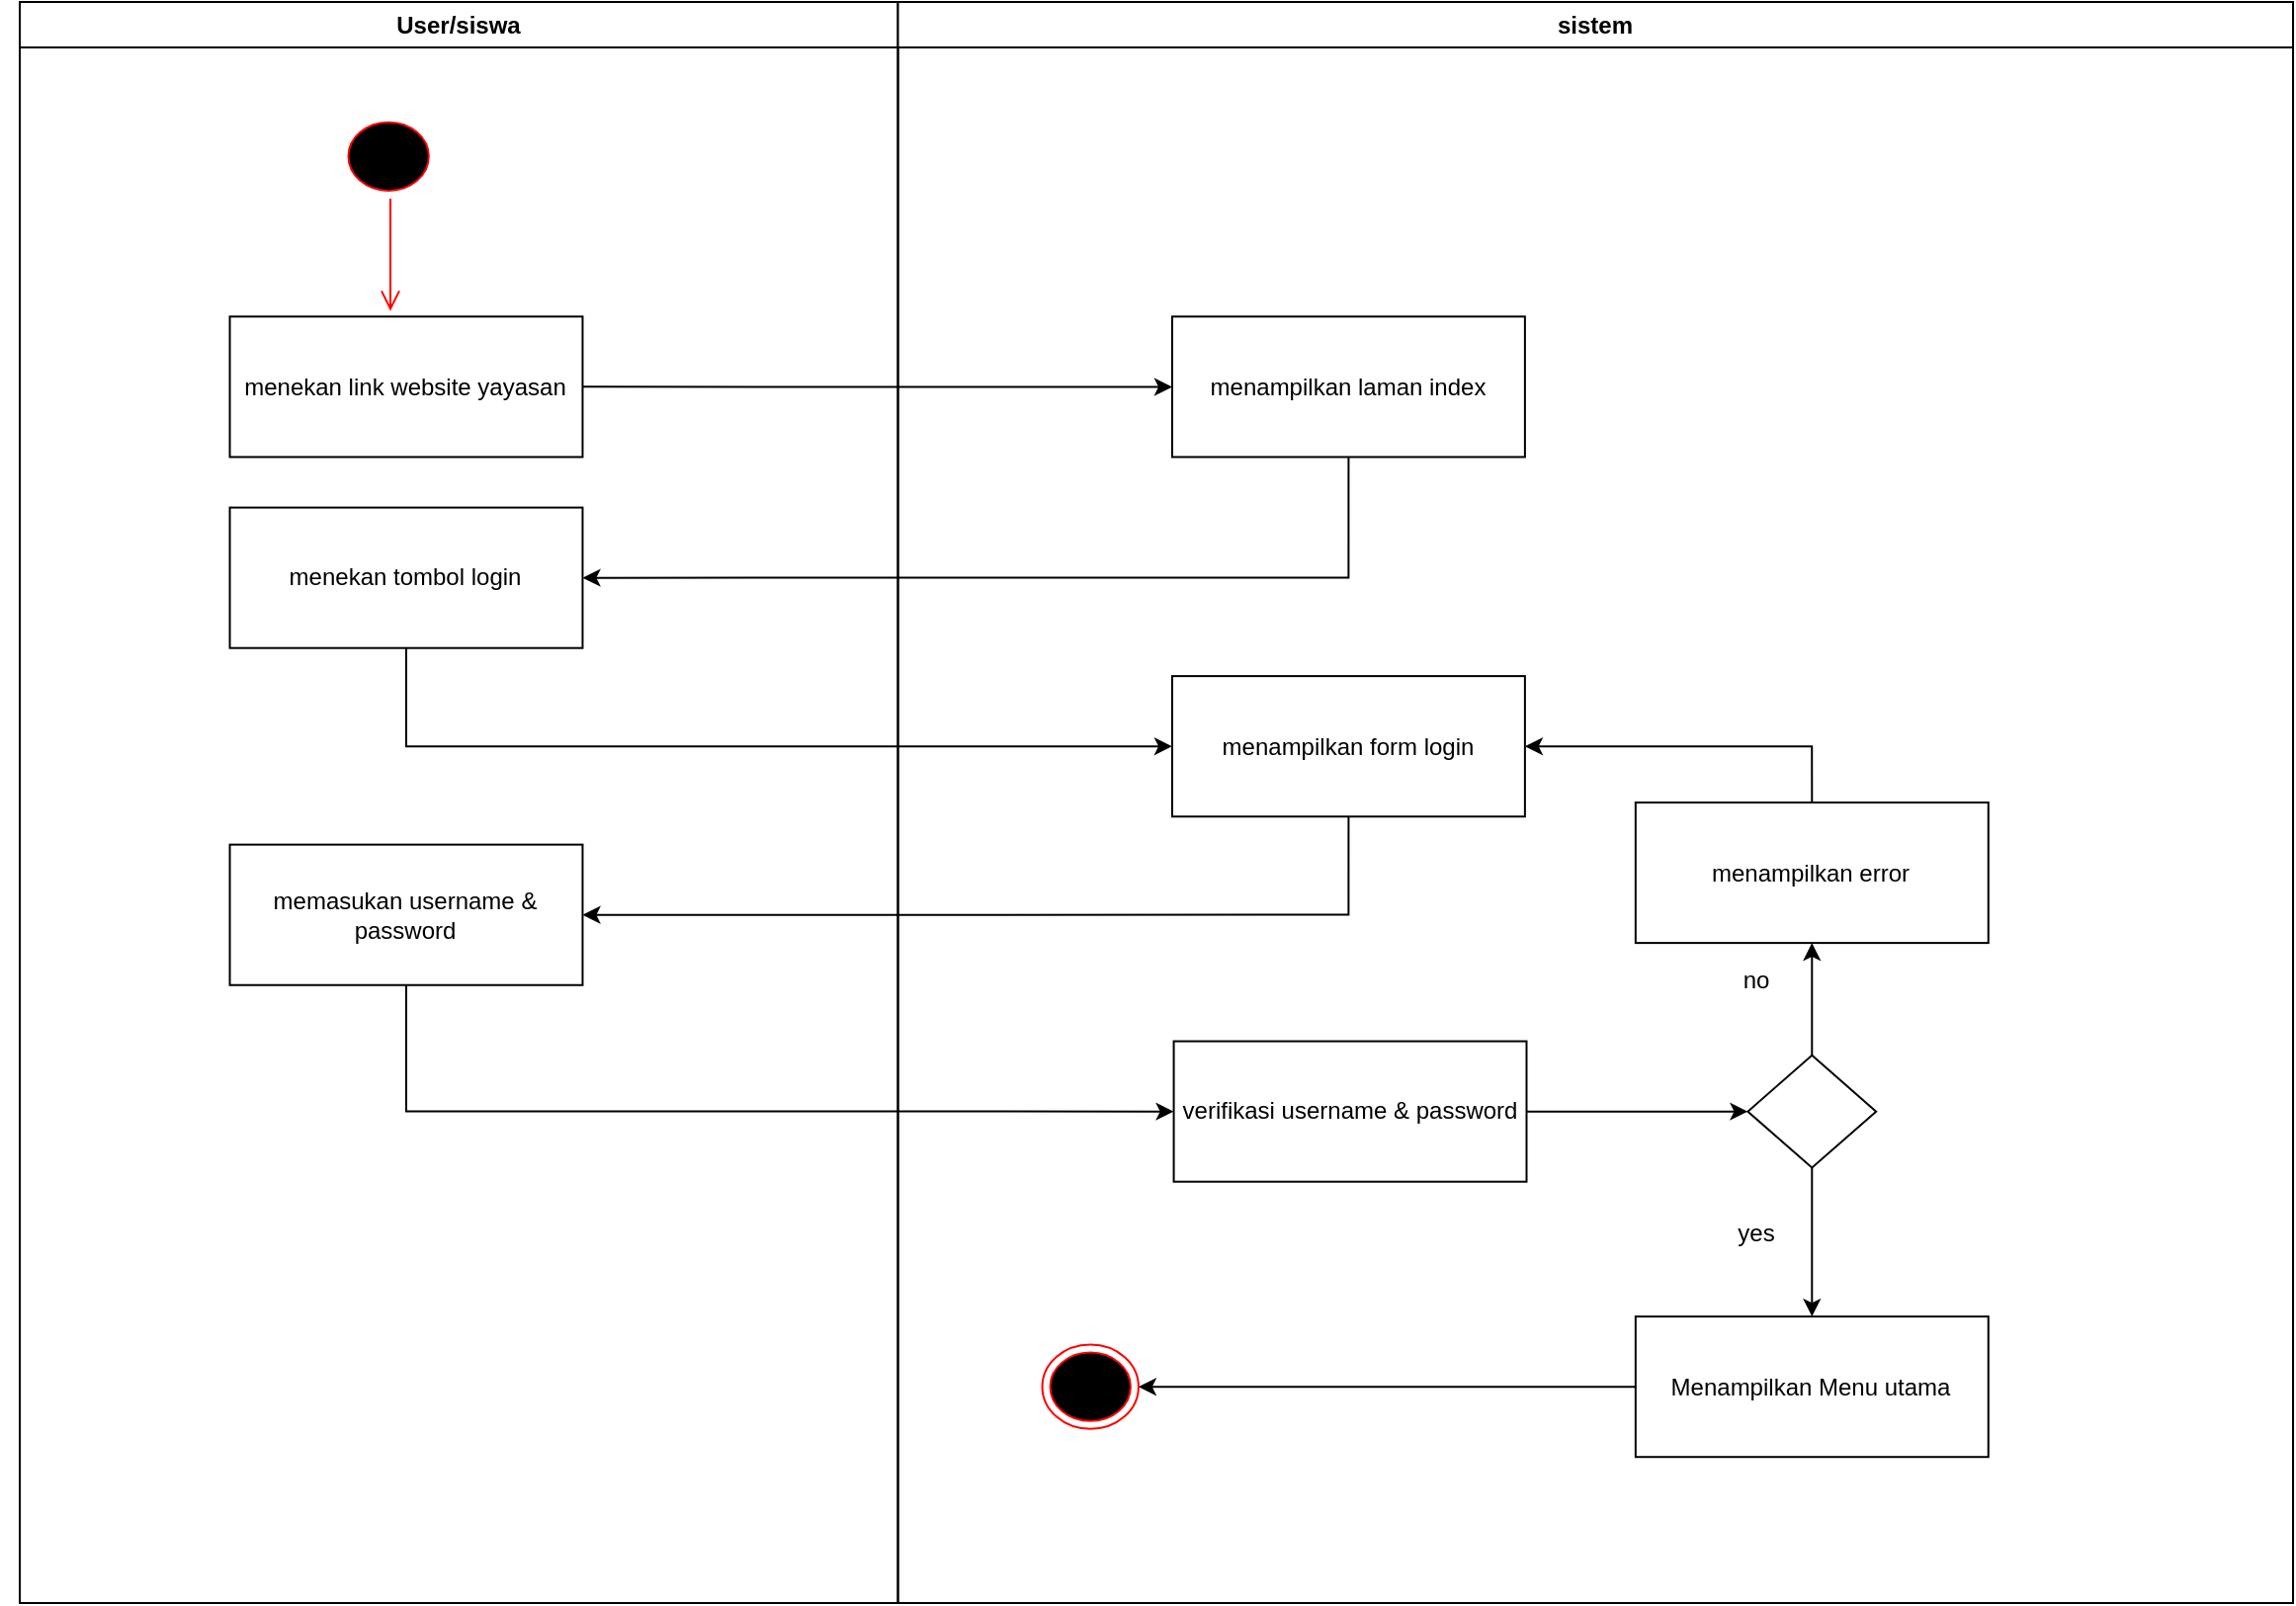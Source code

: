 <mxfile version="22.0.8" type="device">
  <diagram name="Page-1" id="e7e014a7-5840-1c2e-5031-d8a46d1fe8dd">
    <mxGraphModel dx="1434" dy="833" grid="1" gridSize="10" guides="1" tooltips="1" connect="1" arrows="1" fold="1" page="1" pageScale="1" pageWidth="1169" pageHeight="826" background="none" math="0" shadow="0">
      <root>
        <mxCell id="0" />
        <mxCell id="1" parent="0" />
        <mxCell id="g4AIVwZiYFkUBo2pcc6z-64" value="" style="group" vertex="1" connectable="0" parent="1">
          <mxGeometry y="10" width="1160" height="810" as="geometry" />
        </mxCell>
        <mxCell id="2" value="User/siswa" style="swimlane;whiteSpace=wrap;snapToPoint=0;" parent="g4AIVwZiYFkUBo2pcc6z-64" vertex="1">
          <mxGeometry x="10" width="444.27" height="810" as="geometry" />
        </mxCell>
        <mxCell id="5" value="" style="ellipse;shape=startState;fillColor=#000000;strokeColor=#ff0000;snapToPoint=0;" parent="2" vertex="1">
          <mxGeometry x="162.238" y="56.842" width="48.671" height="42.632" as="geometry" />
        </mxCell>
        <mxCell id="6" value="" style="edgeStyle=elbowEdgeStyle;elbow=horizontal;verticalAlign=bottom;endArrow=open;endSize=8;strokeColor=#FF0000;endFill=1;rounded=0;snapToPoint=0;" parent="2" source="5" edge="1">
          <mxGeometry x="162.238" y="56.842" as="geometry">
            <mxPoint x="187.385" y="156.316" as="targetPoint" />
          </mxGeometry>
        </mxCell>
        <mxCell id="g4AIVwZiYFkUBo2pcc6z-41" value="menekan link website yayasan" style="html=1;whiteSpace=wrap;snapToPoint=0;" vertex="1" parent="2">
          <mxGeometry x="106.266" y="159.158" width="178.462" height="71.053" as="geometry" />
        </mxCell>
        <mxCell id="g4AIVwZiYFkUBo2pcc6z-44" value="menekan tombol login" style="html=1;whiteSpace=wrap;snapToPoint=0;" vertex="1" parent="2">
          <mxGeometry x="106.266" y="255.789" width="178.462" height="71.053" as="geometry" />
        </mxCell>
        <mxCell id="g4AIVwZiYFkUBo2pcc6z-49" value="memasukan username &amp;amp; password" style="html=1;whiteSpace=wrap;snapToPoint=0;" vertex="1" parent="2">
          <mxGeometry x="106.266" y="426.316" width="178.462" height="71.053" as="geometry" />
        </mxCell>
        <mxCell id="3" value="sistem" style="swimlane;whiteSpace=wrap;snapToPoint=0;" parent="g4AIVwZiYFkUBo2pcc6z-64" vertex="1">
          <mxGeometry x="454.266" width="705.734" height="810.0" as="geometry" />
        </mxCell>
        <mxCell id="g4AIVwZiYFkUBo2pcc6z-42" value="menampilkan laman index" style="html=1;whiteSpace=wrap;snapToPoint=0;" vertex="1" parent="3">
          <mxGeometry x="138.713" y="159.158" width="178.462" height="71.053" as="geometry" />
        </mxCell>
        <mxCell id="g4AIVwZiYFkUBo2pcc6z-46" value="menampilkan form login" style="html=1;whiteSpace=wrap;snapToPoint=0;" vertex="1" parent="3">
          <mxGeometry x="138.713" y="341.053" width="178.462" height="71.053" as="geometry" />
        </mxCell>
        <mxCell id="g4AIVwZiYFkUBo2pcc6z-54" style="edgeStyle=orthogonalEdgeStyle;rounded=0;orthogonalLoop=1;jettySize=auto;html=1;exitX=1;exitY=0.5;exitDx=0;exitDy=0;snapToPoint=0;" edge="1" parent="3" source="g4AIVwZiYFkUBo2pcc6z-51" target="g4AIVwZiYFkUBo2pcc6z-53">
          <mxGeometry relative="1" as="geometry" />
        </mxCell>
        <mxCell id="g4AIVwZiYFkUBo2pcc6z-51" value="verifikasi username &amp;amp; password" style="html=1;whiteSpace=wrap;snapToPoint=0;" vertex="1" parent="3">
          <mxGeometry x="139.524" y="525.789" width="178.462" height="71.053" as="geometry" />
        </mxCell>
        <mxCell id="g4AIVwZiYFkUBo2pcc6z-56" style="edgeStyle=orthogonalEdgeStyle;rounded=0;orthogonalLoop=1;jettySize=auto;html=1;exitX=0.5;exitY=1;exitDx=0;exitDy=0;entryX=0.5;entryY=0;entryDx=0;entryDy=0;snapToPoint=0;" edge="1" parent="3" source="g4AIVwZiYFkUBo2pcc6z-53" target="g4AIVwZiYFkUBo2pcc6z-55">
          <mxGeometry relative="1" as="geometry" />
        </mxCell>
        <mxCell id="g4AIVwZiYFkUBo2pcc6z-59" style="edgeStyle=orthogonalEdgeStyle;rounded=0;orthogonalLoop=1;jettySize=auto;html=1;exitX=0.5;exitY=0;exitDx=0;exitDy=0;entryX=0.5;entryY=1;entryDx=0;entryDy=0;snapToPoint=0;" edge="1" parent="3" source="g4AIVwZiYFkUBo2pcc6z-53" target="g4AIVwZiYFkUBo2pcc6z-58">
          <mxGeometry relative="1" as="geometry" />
        </mxCell>
        <mxCell id="g4AIVwZiYFkUBo2pcc6z-53" value="" style="rhombus;whiteSpace=wrap;html=1;snapToPoint=0;" vertex="1" parent="3">
          <mxGeometry x="429.93" y="532.895" width="64.895" height="56.842" as="geometry" />
        </mxCell>
        <mxCell id="g4AIVwZiYFkUBo2pcc6z-63" style="edgeStyle=orthogonalEdgeStyle;rounded=0;orthogonalLoop=1;jettySize=auto;html=1;exitX=0;exitY=0.5;exitDx=0;exitDy=0;entryX=1;entryY=0.5;entryDx=0;entryDy=0;snapToPoint=0;" edge="1" parent="3" source="g4AIVwZiYFkUBo2pcc6z-55" target="g4AIVwZiYFkUBo2pcc6z-62">
          <mxGeometry relative="1" as="geometry" />
        </mxCell>
        <mxCell id="g4AIVwZiYFkUBo2pcc6z-55" value="Menampilkan Menu utama" style="html=1;whiteSpace=wrap;snapToPoint=0;" vertex="1" parent="3">
          <mxGeometry x="373.147" y="665.053" width="178.462" height="71.053" as="geometry" />
        </mxCell>
        <mxCell id="g4AIVwZiYFkUBo2pcc6z-60" style="edgeStyle=orthogonalEdgeStyle;rounded=0;orthogonalLoop=1;jettySize=auto;html=1;exitX=0.5;exitY=0;exitDx=0;exitDy=0;entryX=1;entryY=0.5;entryDx=0;entryDy=0;snapToPoint=0;" edge="1" parent="3" source="g4AIVwZiYFkUBo2pcc6z-58" target="g4AIVwZiYFkUBo2pcc6z-46">
          <mxGeometry relative="1" as="geometry" />
        </mxCell>
        <mxCell id="g4AIVwZiYFkUBo2pcc6z-58" value="menampilkan error" style="html=1;whiteSpace=wrap;snapToPoint=0;" vertex="1" parent="3">
          <mxGeometry x="373.147" y="405.0" width="178.462" height="71.053" as="geometry" />
        </mxCell>
        <mxCell id="g4AIVwZiYFkUBo2pcc6z-62" value="" style="ellipse;html=1;shape=endState;fillColor=#000000;strokeColor=#ff0000;snapToPoint=0;" vertex="1" parent="3">
          <mxGeometry x="73.007" y="679.263" width="48.671" height="42.632" as="geometry" />
        </mxCell>
        <mxCell id="g4AIVwZiYFkUBo2pcc6z-43" style="edgeStyle=orthogonalEdgeStyle;rounded=0;orthogonalLoop=1;jettySize=auto;html=1;exitX=1;exitY=0.5;exitDx=0;exitDy=0;snapToPoint=0;" edge="1" parent="g4AIVwZiYFkUBo2pcc6z-64" source="g4AIVwZiYFkUBo2pcc6z-41" target="g4AIVwZiYFkUBo2pcc6z-42">
          <mxGeometry relative="1" as="geometry" />
        </mxCell>
        <mxCell id="g4AIVwZiYFkUBo2pcc6z-45" style="edgeStyle=orthogonalEdgeStyle;rounded=0;orthogonalLoop=1;jettySize=auto;html=1;exitX=0.5;exitY=1;exitDx=0;exitDy=0;entryX=1;entryY=0.5;entryDx=0;entryDy=0;snapToPoint=0;" edge="1" parent="g4AIVwZiYFkUBo2pcc6z-64" source="g4AIVwZiYFkUBo2pcc6z-42" target="g4AIVwZiYFkUBo2pcc6z-44">
          <mxGeometry relative="1" as="geometry" />
        </mxCell>
        <mxCell id="g4AIVwZiYFkUBo2pcc6z-47" style="edgeStyle=orthogonalEdgeStyle;rounded=0;orthogonalLoop=1;jettySize=auto;html=1;exitX=0.5;exitY=1;exitDx=0;exitDy=0;entryX=0;entryY=0.5;entryDx=0;entryDy=0;snapToPoint=0;" edge="1" parent="g4AIVwZiYFkUBo2pcc6z-64" source="g4AIVwZiYFkUBo2pcc6z-44" target="g4AIVwZiYFkUBo2pcc6z-46">
          <mxGeometry relative="1" as="geometry" />
        </mxCell>
        <mxCell id="g4AIVwZiYFkUBo2pcc6z-50" style="edgeStyle=orthogonalEdgeStyle;rounded=0;orthogonalLoop=1;jettySize=auto;html=1;exitX=0.5;exitY=1;exitDx=0;exitDy=0;entryX=1;entryY=0.5;entryDx=0;entryDy=0;snapToPoint=0;" edge="1" parent="g4AIVwZiYFkUBo2pcc6z-64" source="g4AIVwZiYFkUBo2pcc6z-46" target="g4AIVwZiYFkUBo2pcc6z-49">
          <mxGeometry relative="1" as="geometry" />
        </mxCell>
        <mxCell id="g4AIVwZiYFkUBo2pcc6z-52" style="edgeStyle=orthogonalEdgeStyle;rounded=0;orthogonalLoop=1;jettySize=auto;html=1;exitX=0.5;exitY=1;exitDx=0;exitDy=0;entryX=0;entryY=0.5;entryDx=0;entryDy=0;snapToPoint=0;" edge="1" parent="g4AIVwZiYFkUBo2pcc6z-64" source="g4AIVwZiYFkUBo2pcc6z-49" target="g4AIVwZiYFkUBo2pcc6z-51">
          <mxGeometry relative="1" as="geometry" />
        </mxCell>
        <mxCell id="g4AIVwZiYFkUBo2pcc6z-57" value="yes" style="text;html=1;align=center;verticalAlign=middle;resizable=0;points=[];autosize=1;strokeColor=none;fillColor=none;snapToPoint=0;" vertex="1" parent="g4AIVwZiYFkUBo2pcc6z-64">
          <mxGeometry x="867.972" y="608.211" width="40" height="30" as="geometry" />
        </mxCell>
        <mxCell id="g4AIVwZiYFkUBo2pcc6z-61" value="no" style="text;html=1;align=center;verticalAlign=middle;resizable=0;points=[];autosize=1;strokeColor=none;fillColor=none;snapToPoint=0;" vertex="1" parent="g4AIVwZiYFkUBo2pcc6z-64">
          <mxGeometry x="867.972" y="480.316" width="40" height="30" as="geometry" />
        </mxCell>
      </root>
    </mxGraphModel>
  </diagram>
</mxfile>
